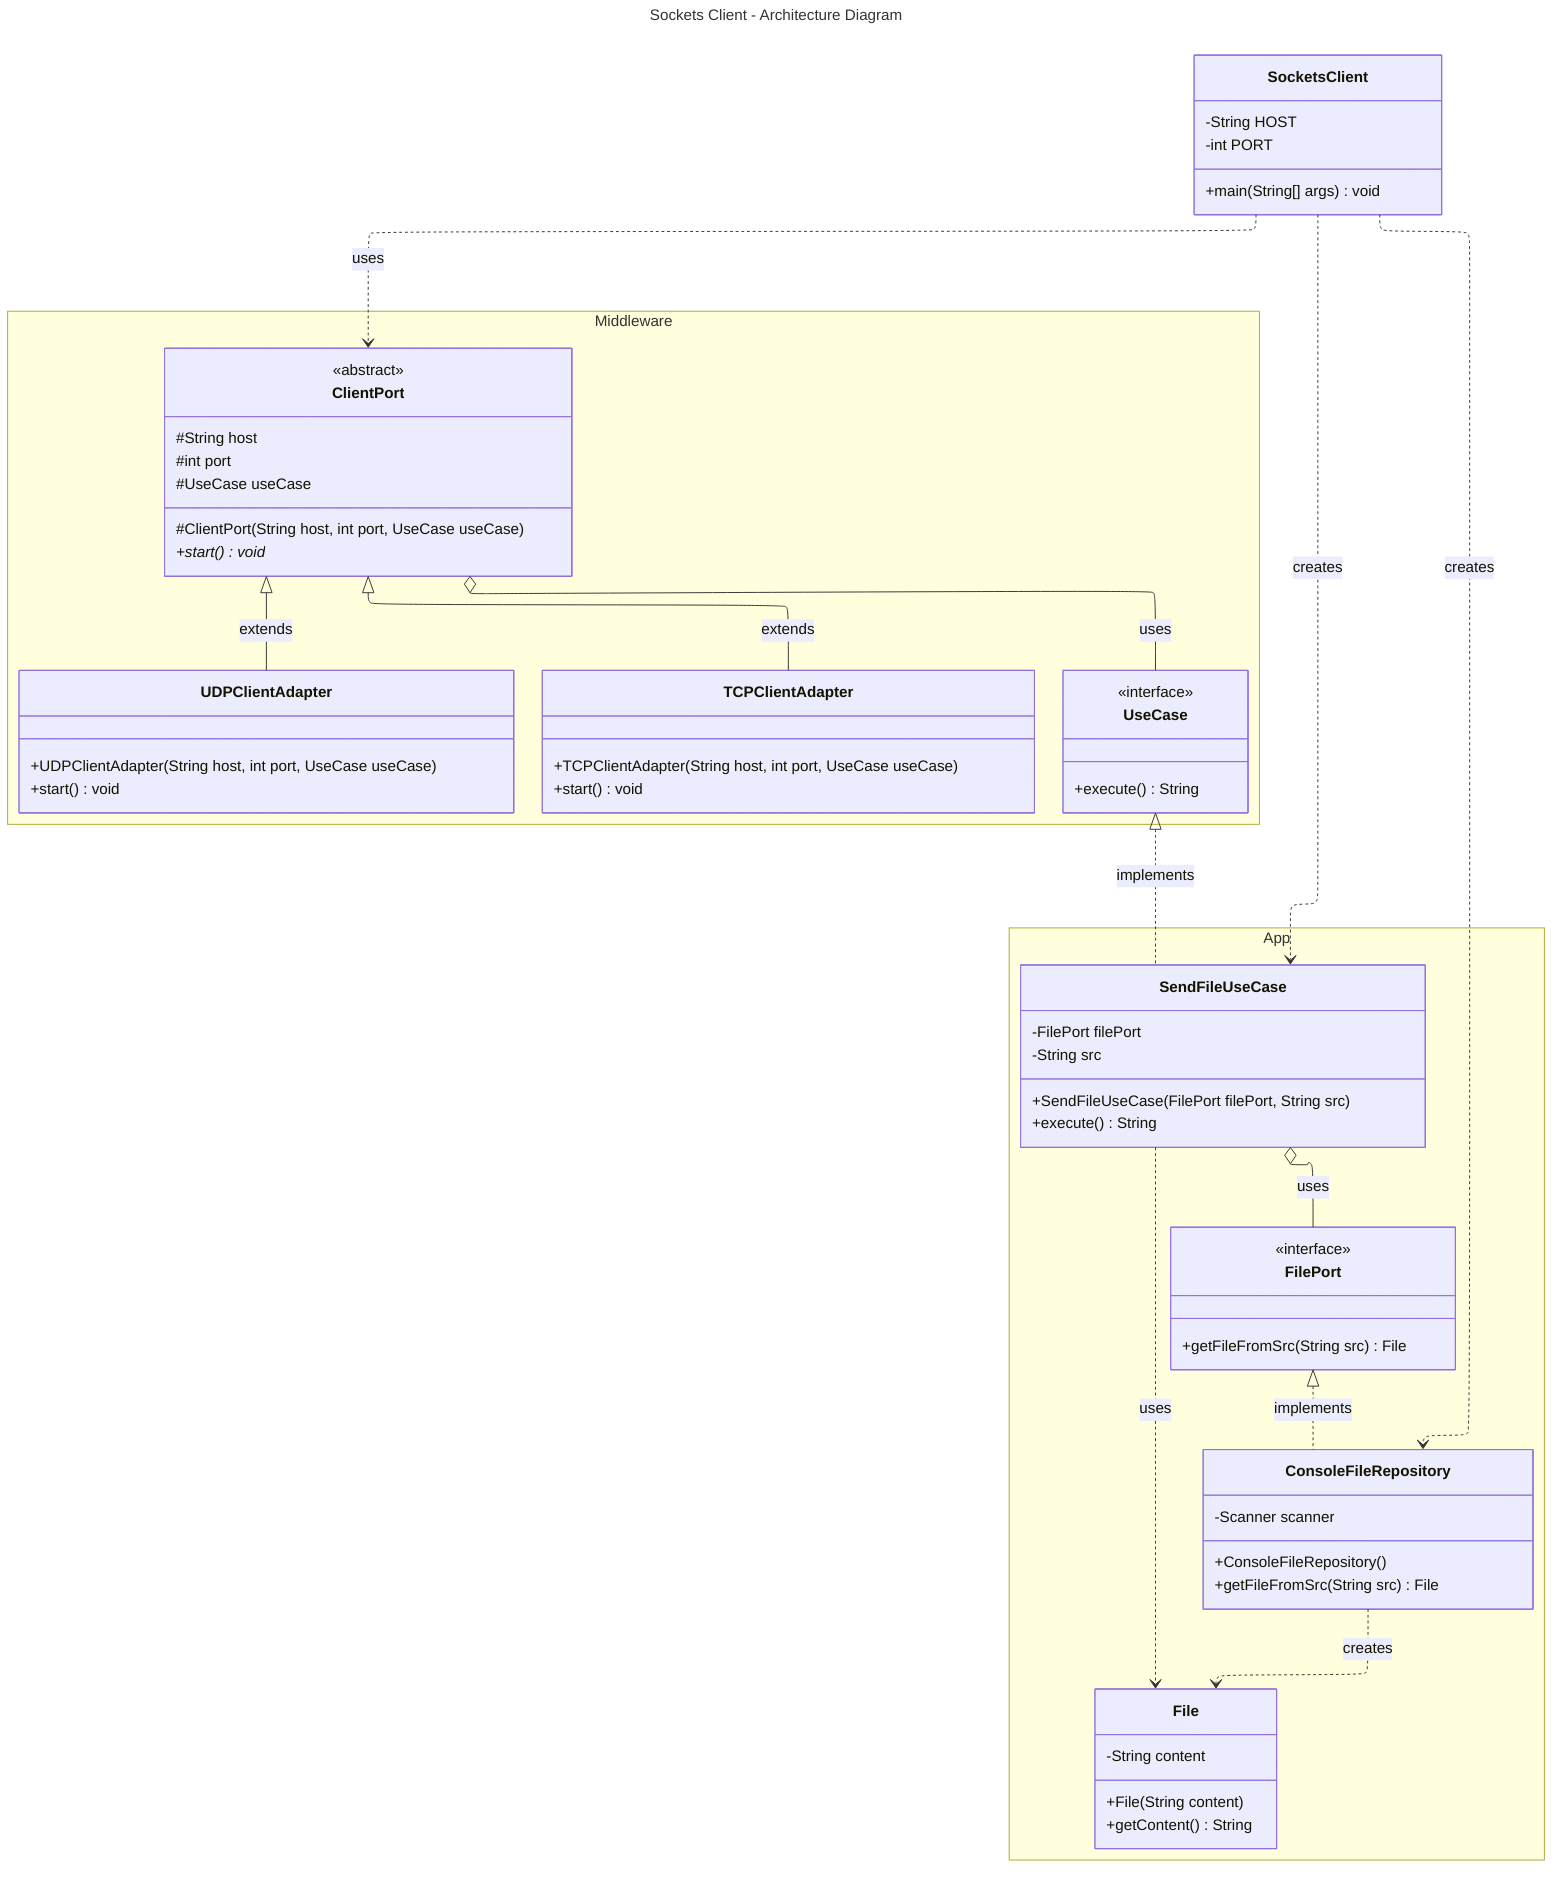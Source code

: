 ---
config:
  layout: elk
title: Sockets Client - Architecture Diagram
---
classDiagram
direction TB
  class SocketsClient {
	        -String HOST
	        -int PORT
	        +main(String[] args) void
        }
	namespace Middleware {
        class ClientPort {
	        #String host
	        #int port
	        #UseCase useCase
	        #ClientPort(String host, int port, UseCase useCase)
	        +start() void*
        }
        class UseCase {
	        +execute() String
        }
        class TCPClientAdapter {
	        +TCPClientAdapter(String host, int port, UseCase useCase)
	        +start() void
        }
        class UDPClientAdapter {
	        +UDPClientAdapter(String host, int port, UseCase useCase)
	        +start() void
        }
	}
	namespace App {
        class File {
	        -String content
	        +File(String content)
	        +getContent() String
        }
        class FilePort {
	        +getFileFromSrc(String src) File
        }
        class SendFileUseCase {
	        -FilePort filePort
	        -String src
	        +SendFileUseCase(FilePort filePort, String src)
	        +execute() String
        }
        class ConsoleFileRepository {
	        -Scanner scanner
	        +ConsoleFileRepository()
	        +getFileFromSrc(String src) File
        }
	}
	<<abstract>> ClientPort
	<<interface>> UseCase
	<<interface>> FilePort
    SocketsClient ..> ClientPort : uses
    SocketsClient ..> SendFileUseCase : creates
    SocketsClient ..> ConsoleFileRepository : creates
    ClientPort <|-- TCPClientAdapter : extends
    ClientPort <|-- UDPClientAdapter : extends
    ClientPort o-- UseCase : uses
    UseCase <|.. SendFileUseCase : implements
    SendFileUseCase o-- FilePort : uses
    SendFileUseCase ..> File : uses
    FilePort <|.. ConsoleFileRepository : implements
    ConsoleFileRepository ..> File : creates
